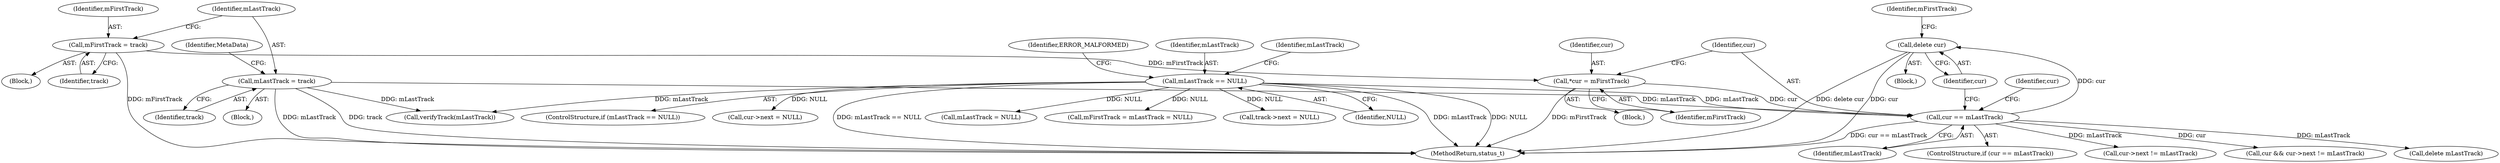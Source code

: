 digraph "0_Android_f81038006b4c59a5a148dcad887371206033c28f_2@API" {
"1000570" [label="(Call,delete cur)"];
"1000566" [label="(Call,cur == mLastTrack)"];
"1000562" [label="(Call,*cur = mFirstTrack)"];
"1000475" [label="(Call,mFirstTrack = track)"];
"1000478" [label="(Call,mLastTrack = track)"];
"1000432" [label="(Call,mLastTrack == NULL)"];
"1000570" [label="(Call,delete cur)"];
"1000560" [label="(Block,)"];
"1000580" [label="(Call,cur && cur->next != mLastTrack)"];
"1000564" [label="(Identifier,mFirstTrack)"];
"1000455" [label="(Block,)"];
"1000598" [label="(Call,delete mLastTrack)"];
"1000477" [label="(Identifier,track)"];
"1003289" [label="(MethodReturn,status_t)"];
"1000476" [label="(Identifier,mFirstTrack)"];
"1000573" [label="(Identifier,mFirstTrack)"];
"1000436" [label="(Identifier,ERROR_MALFORMED)"];
"1000480" [label="(Identifier,track)"];
"1000568" [label="(Identifier,mLastTrack)"];
"1000608" [label="(Call,verifyTrack(mLastTrack))"];
"1000581" [label="(Identifier,cur)"];
"1000565" [label="(ControlStructure,if (cur == mLastTrack))"];
"1000569" [label="(Block,)"];
"1000433" [label="(Identifier,mLastTrack)"];
"1000439" [label="(Identifier,mLastTrack)"];
"1000567" [label="(Identifier,cur)"];
"1000475" [label="(Call,mFirstTrack = track)"];
"1000571" [label="(Identifier,cur)"];
"1000566" [label="(Call,cur == mLastTrack)"];
"1000478" [label="(Call,mLastTrack = track)"];
"1000431" [label="(ControlStructure,if (mLastTrack == NULL))"];
"1000593" [label="(Call,cur->next = NULL)"];
"1000432" [label="(Call,mLastTrack == NULL)"];
"1000479" [label="(Identifier,mLastTrack)"];
"1000434" [label="(Identifier,NULL)"];
"1000574" [label="(Call,mLastTrack = NULL)"];
"1000572" [label="(Call,mFirstTrack = mLastTrack = NULL)"];
"1000474" [label="(Block,)"];
"1000562" [label="(Call,*cur = mFirstTrack)"];
"1000563" [label="(Identifier,cur)"];
"1000481" [label="(Identifier,MetaData)"];
"1000582" [label="(Call,cur->next != mLastTrack)"];
"1000460" [label="(Call,track->next = NULL)"];
"1000570" -> "1000569"  [label="AST: "];
"1000570" -> "1000571"  [label="CFG: "];
"1000571" -> "1000570"  [label="AST: "];
"1000573" -> "1000570"  [label="CFG: "];
"1000570" -> "1003289"  [label="DDG: cur"];
"1000570" -> "1003289"  [label="DDG: delete cur"];
"1000566" -> "1000570"  [label="DDG: cur"];
"1000566" -> "1000565"  [label="AST: "];
"1000566" -> "1000568"  [label="CFG: "];
"1000567" -> "1000566"  [label="AST: "];
"1000568" -> "1000566"  [label="AST: "];
"1000571" -> "1000566"  [label="CFG: "];
"1000581" -> "1000566"  [label="CFG: "];
"1000566" -> "1003289"  [label="DDG: cur == mLastTrack"];
"1000562" -> "1000566"  [label="DDG: cur"];
"1000478" -> "1000566"  [label="DDG: mLastTrack"];
"1000432" -> "1000566"  [label="DDG: mLastTrack"];
"1000566" -> "1000580"  [label="DDG: cur"];
"1000566" -> "1000582"  [label="DDG: mLastTrack"];
"1000566" -> "1000598"  [label="DDG: mLastTrack"];
"1000562" -> "1000560"  [label="AST: "];
"1000562" -> "1000564"  [label="CFG: "];
"1000563" -> "1000562"  [label="AST: "];
"1000564" -> "1000562"  [label="AST: "];
"1000567" -> "1000562"  [label="CFG: "];
"1000562" -> "1003289"  [label="DDG: mFirstTrack"];
"1000475" -> "1000562"  [label="DDG: mFirstTrack"];
"1000475" -> "1000474"  [label="AST: "];
"1000475" -> "1000477"  [label="CFG: "];
"1000476" -> "1000475"  [label="AST: "];
"1000477" -> "1000475"  [label="AST: "];
"1000479" -> "1000475"  [label="CFG: "];
"1000475" -> "1003289"  [label="DDG: mFirstTrack"];
"1000478" -> "1000455"  [label="AST: "];
"1000478" -> "1000480"  [label="CFG: "];
"1000479" -> "1000478"  [label="AST: "];
"1000480" -> "1000478"  [label="AST: "];
"1000481" -> "1000478"  [label="CFG: "];
"1000478" -> "1003289"  [label="DDG: mLastTrack"];
"1000478" -> "1003289"  [label="DDG: track"];
"1000478" -> "1000608"  [label="DDG: mLastTrack"];
"1000432" -> "1000431"  [label="AST: "];
"1000432" -> "1000434"  [label="CFG: "];
"1000433" -> "1000432"  [label="AST: "];
"1000434" -> "1000432"  [label="AST: "];
"1000436" -> "1000432"  [label="CFG: "];
"1000439" -> "1000432"  [label="CFG: "];
"1000432" -> "1003289"  [label="DDG: NULL"];
"1000432" -> "1003289"  [label="DDG: mLastTrack == NULL"];
"1000432" -> "1003289"  [label="DDG: mLastTrack"];
"1000432" -> "1000460"  [label="DDG: NULL"];
"1000432" -> "1000572"  [label="DDG: NULL"];
"1000432" -> "1000574"  [label="DDG: NULL"];
"1000432" -> "1000593"  [label="DDG: NULL"];
"1000432" -> "1000608"  [label="DDG: mLastTrack"];
}
